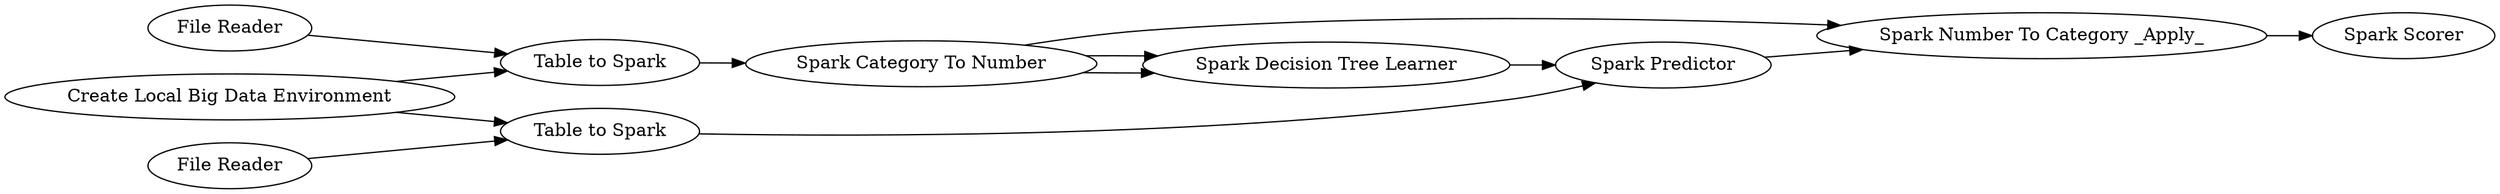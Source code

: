 digraph {
	101 [label="File Reader"]
	172 [label="File Reader"]
	196 [label="Spark Category To Number"]
	197 [label="Spark Decision Tree Learner"]
	198 [label="Spark Predictor"]
	199 [label="Spark Number To Category _Apply_"]
	200 [label="Spark Scorer"]
	202 [label="Table to Spark"]
	203 [label="Table to Spark"]
	205 [label="Create Local Big Data Environment"]
	101 -> 202
	172 -> 203
	196 -> 197
	196 -> 197
	196 -> 199
	197 -> 198
	198 -> 199
	199 -> 200
	202 -> 196
	203 -> 198
	205 -> 202
	205 -> 203
	rankdir=LR
}
